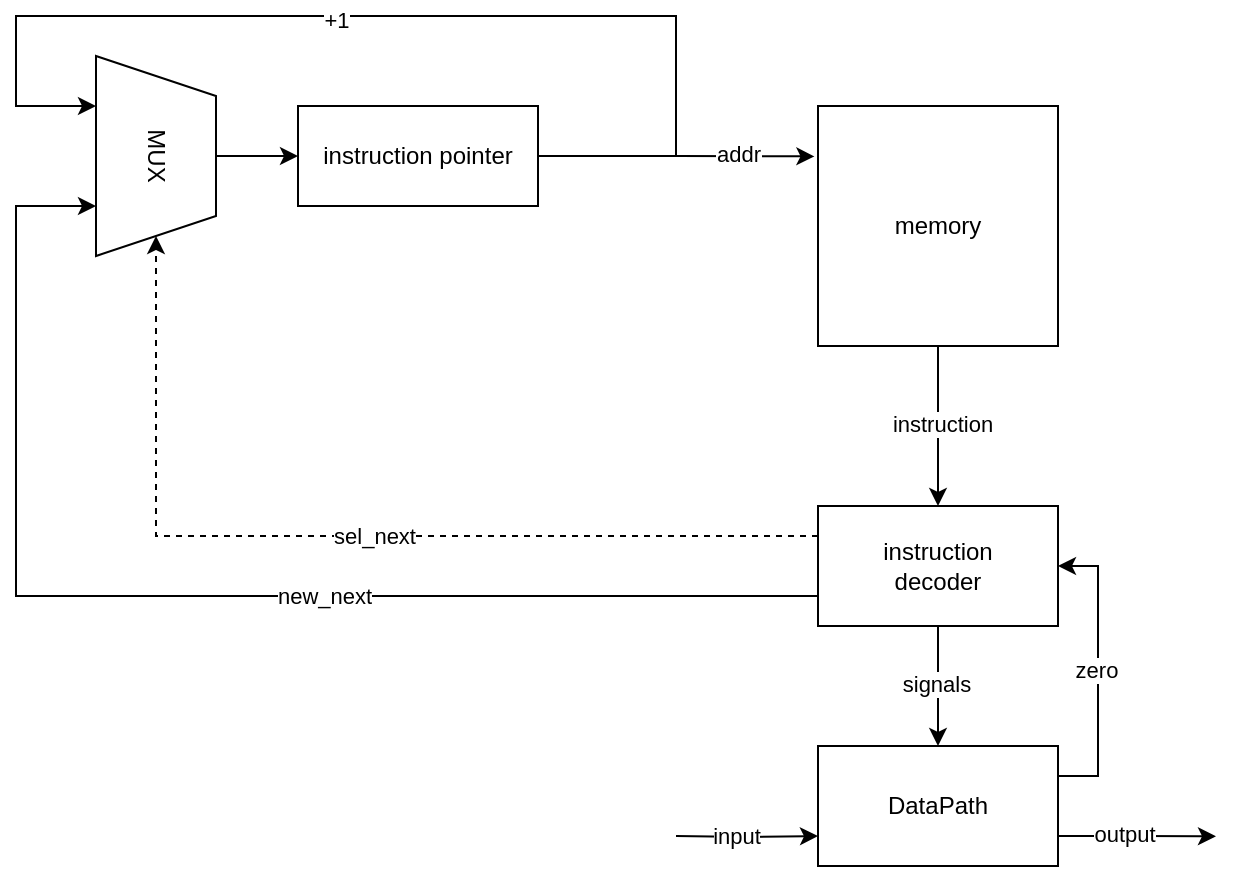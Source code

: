 <mxfile scale="4" border="0" version="24.4.13" type="device">
  <diagram name="Page-1" id="7e0a89b8-554c-2b80-1dc8-d5c74ca68de4">
    <mxGraphModel dx="815" dy="401" grid="1" gridSize="10" guides="1" tooltips="1" connect="1" arrows="1" fold="1" page="1" pageScale="1" pageWidth="1100" pageHeight="850" background="none" math="0" shadow="0">
      <root>
        <mxCell id="0" />
        <mxCell id="1" parent="0" />
        <mxCell id="-yWR_8Fz1VNH52EZXNwn-16" style="edgeStyle=orthogonalEdgeStyle;rounded=0;orthogonalLoop=1;jettySize=auto;html=1;entryX=0.25;entryY=1;entryDx=0;entryDy=0;exitX=1;exitY=0.5;exitDx=0;exitDy=0;" parent="1" source="-yWR_8Fz1VNH52EZXNwn-1" target="-yWR_8Fz1VNH52EZXNwn-13" edge="1">
          <mxGeometry relative="1" as="geometry">
            <Array as="points">
              <mxPoint x="400" y="95" />
              <mxPoint x="400" y="25" />
              <mxPoint x="70" y="25" />
              <mxPoint x="70" y="70" />
            </Array>
          </mxGeometry>
        </mxCell>
        <mxCell id="-yWR_8Fz1VNH52EZXNwn-18" value="+1" style="edgeLabel;html=1;align=center;verticalAlign=middle;resizable=0;points=[];" parent="-yWR_8Fz1VNH52EZXNwn-16" vertex="1" connectable="0">
          <mxGeometry x="0.196" y="2" relative="1" as="geometry">
            <mxPoint x="22" as="offset" />
          </mxGeometry>
        </mxCell>
        <mxCell id="-yWR_8Fz1VNH52EZXNwn-1" value="instruction pointer" style="rounded=0;whiteSpace=wrap;html=1;" parent="1" vertex="1">
          <mxGeometry x="211" y="70" width="120" height="50" as="geometry" />
        </mxCell>
        <mxCell id="-yWR_8Fz1VNH52EZXNwn-6" style="edgeStyle=orthogonalEdgeStyle;rounded=0;orthogonalLoop=1;jettySize=auto;html=1;entryX=0.5;entryY=0;entryDx=0;entryDy=0;" parent="1" source="-yWR_8Fz1VNH52EZXNwn-2" target="-yWR_8Fz1VNH52EZXNwn-5" edge="1">
          <mxGeometry relative="1" as="geometry" />
        </mxCell>
        <mxCell id="RCLMCJXeuHdCGuucF0By-1" value="instruction" style="edgeLabel;html=1;align=center;verticalAlign=middle;resizable=0;points=[];" parent="-yWR_8Fz1VNH52EZXNwn-6" vertex="1" connectable="0">
          <mxGeometry x="-0.032" y="2" relative="1" as="geometry">
            <mxPoint as="offset" />
          </mxGeometry>
        </mxCell>
        <mxCell id="-yWR_8Fz1VNH52EZXNwn-2" value="memory" style="rounded=0;whiteSpace=wrap;html=1;" parent="1" vertex="1">
          <mxGeometry x="471" y="70" width="120" height="120" as="geometry" />
        </mxCell>
        <mxCell id="-yWR_8Fz1VNH52EZXNwn-3" style="edgeStyle=orthogonalEdgeStyle;rounded=0;orthogonalLoop=1;jettySize=auto;html=1;entryX=-0.015;entryY=0.21;entryDx=0;entryDy=0;entryPerimeter=0;" parent="1" source="-yWR_8Fz1VNH52EZXNwn-1" target="-yWR_8Fz1VNH52EZXNwn-2" edge="1">
          <mxGeometry relative="1" as="geometry" />
        </mxCell>
        <mxCell id="RCLMCJXeuHdCGuucF0By-2" value="addr" style="edgeLabel;html=1;align=center;verticalAlign=middle;resizable=0;points=[];" parent="-yWR_8Fz1VNH52EZXNwn-3" vertex="1" connectable="0">
          <mxGeometry x="0.441" y="1" relative="1" as="geometry">
            <mxPoint as="offset" />
          </mxGeometry>
        </mxCell>
        <mxCell id="-yWR_8Fz1VNH52EZXNwn-8" style="edgeStyle=orthogonalEdgeStyle;rounded=0;orthogonalLoop=1;jettySize=auto;html=1;entryX=0.5;entryY=0;entryDx=0;entryDy=0;" parent="1" source="-yWR_8Fz1VNH52EZXNwn-5" target="-yWR_8Fz1VNH52EZXNwn-7" edge="1">
          <mxGeometry relative="1" as="geometry" />
        </mxCell>
        <mxCell id="-yWR_8Fz1VNH52EZXNwn-9" value="signals" style="edgeLabel;html=1;align=center;verticalAlign=middle;resizable=0;points=[];" parent="-yWR_8Fz1VNH52EZXNwn-8" vertex="1" connectable="0">
          <mxGeometry x="-0.033" y="-1" relative="1" as="geometry">
            <mxPoint as="offset" />
          </mxGeometry>
        </mxCell>
        <mxCell id="-yWR_8Fz1VNH52EZXNwn-17" style="edgeStyle=orthogonalEdgeStyle;rounded=0;orthogonalLoop=1;jettySize=auto;html=1;entryX=0.75;entryY=1;entryDx=0;entryDy=0;exitX=0;exitY=0.75;exitDx=0;exitDy=0;" parent="1" source="-yWR_8Fz1VNH52EZXNwn-5" target="-yWR_8Fz1VNH52EZXNwn-13" edge="1">
          <mxGeometry relative="1" as="geometry">
            <Array as="points">
              <mxPoint x="70" y="315" />
              <mxPoint x="70" y="120" />
            </Array>
            <mxPoint x="460" y="320" as="sourcePoint" />
          </mxGeometry>
        </mxCell>
        <mxCell id="RCLMCJXeuHdCGuucF0By-3" value="new_next" style="edgeLabel;html=1;align=center;verticalAlign=middle;resizable=0;points=[];" parent="-yWR_8Fz1VNH52EZXNwn-17" vertex="1" connectable="0">
          <mxGeometry x="-0.222" relative="1" as="geometry">
            <mxPoint as="offset" />
          </mxGeometry>
        </mxCell>
        <mxCell id="RCLMCJXeuHdCGuucF0By-4" style="edgeStyle=orthogonalEdgeStyle;rounded=0;orthogonalLoop=1;jettySize=auto;html=1;exitX=0;exitY=0.25;exitDx=0;exitDy=0;entryX=1;entryY=0.5;entryDx=0;entryDy=0;dashed=1;" parent="1" source="-yWR_8Fz1VNH52EZXNwn-5" target="-yWR_8Fz1VNH52EZXNwn-13" edge="1">
          <mxGeometry relative="1" as="geometry" />
        </mxCell>
        <mxCell id="RCLMCJXeuHdCGuucF0By-5" value="sel_next" style="edgeLabel;html=1;align=center;verticalAlign=middle;resizable=0;points=[];" parent="RCLMCJXeuHdCGuucF0By-4" vertex="1" connectable="0">
          <mxGeometry x="-0.077" relative="1" as="geometry">
            <mxPoint as="offset" />
          </mxGeometry>
        </mxCell>
        <mxCell id="-yWR_8Fz1VNH52EZXNwn-5" value="&lt;div&gt;instruction&lt;/div&gt;&lt;div&gt;decoder&lt;br&gt;&lt;/div&gt;" style="rounded=0;whiteSpace=wrap;html=1;" parent="1" vertex="1">
          <mxGeometry x="471" y="270" width="120" height="60" as="geometry" />
        </mxCell>
        <mxCell id="-yWR_8Fz1VNH52EZXNwn-10" style="edgeStyle=orthogonalEdgeStyle;rounded=0;orthogonalLoop=1;jettySize=auto;html=1;exitX=1;exitY=0.25;exitDx=0;exitDy=0;entryX=1;entryY=0.5;entryDx=0;entryDy=0;" parent="1" source="-yWR_8Fz1VNH52EZXNwn-7" target="-yWR_8Fz1VNH52EZXNwn-5" edge="1">
          <mxGeometry relative="1" as="geometry" />
        </mxCell>
        <mxCell id="-yWR_8Fz1VNH52EZXNwn-11" value="zero" style="edgeLabel;html=1;align=center;verticalAlign=middle;resizable=0;points=[];" parent="-yWR_8Fz1VNH52EZXNwn-10" vertex="1" connectable="0">
          <mxGeometry x="0.014" y="1" relative="1" as="geometry">
            <mxPoint as="offset" />
          </mxGeometry>
        </mxCell>
        <mxCell id="-yWR_8Fz1VNH52EZXNwn-24" style="edgeStyle=orthogonalEdgeStyle;rounded=0;orthogonalLoop=1;jettySize=auto;html=1;exitX=1;exitY=0.75;exitDx=0;exitDy=0;" parent="1" source="-yWR_8Fz1VNH52EZXNwn-7" edge="1">
          <mxGeometry relative="1" as="geometry">
            <mxPoint x="670" y="435.143" as="targetPoint" />
          </mxGeometry>
        </mxCell>
        <mxCell id="-yWR_8Fz1VNH52EZXNwn-25" value="output" style="edgeLabel;html=1;align=center;verticalAlign=middle;resizable=0;points=[];" parent="-yWR_8Fz1VNH52EZXNwn-24" vertex="1" connectable="0">
          <mxGeometry x="-0.174" y="1" relative="1" as="geometry">
            <mxPoint as="offset" />
          </mxGeometry>
        </mxCell>
        <mxCell id="-yWR_8Fz1VNH52EZXNwn-7" value="&lt;div&gt;DataPath&lt;/div&gt;" style="rounded=0;whiteSpace=wrap;html=1;" parent="1" vertex="1">
          <mxGeometry x="471" y="390" width="120" height="60" as="geometry" />
        </mxCell>
        <mxCell id="-yWR_8Fz1VNH52EZXNwn-14" style="edgeStyle=orthogonalEdgeStyle;rounded=0;orthogonalLoop=1;jettySize=auto;html=1;entryX=0;entryY=0.5;entryDx=0;entryDy=0;" parent="1" source="-yWR_8Fz1VNH52EZXNwn-13" target="-yWR_8Fz1VNH52EZXNwn-1" edge="1">
          <mxGeometry relative="1" as="geometry" />
        </mxCell>
        <mxCell id="-yWR_8Fz1VNH52EZXNwn-13" value="MUX" style="shape=trapezoid;perimeter=trapezoidPerimeter;whiteSpace=wrap;html=1;fixedSize=1;rotation=90;" parent="1" vertex="1">
          <mxGeometry x="90" y="65" width="100" height="60" as="geometry" />
        </mxCell>
        <mxCell id="-yWR_8Fz1VNH52EZXNwn-26" style="edgeStyle=orthogonalEdgeStyle;rounded=0;orthogonalLoop=1;jettySize=auto;html=1;entryX=0;entryY=0.75;entryDx=0;entryDy=0;" parent="1" target="-yWR_8Fz1VNH52EZXNwn-7" edge="1">
          <mxGeometry relative="1" as="geometry">
            <mxPoint x="471" y="440.143" as="targetPoint" />
            <mxPoint x="400" y="435" as="sourcePoint" />
          </mxGeometry>
        </mxCell>
        <mxCell id="-yWR_8Fz1VNH52EZXNwn-27" value="input" style="edgeLabel;html=1;align=center;verticalAlign=middle;resizable=0;points=[];" parent="-yWR_8Fz1VNH52EZXNwn-26" vertex="1" connectable="0">
          <mxGeometry x="-0.174" y="1" relative="1" as="geometry">
            <mxPoint as="offset" />
          </mxGeometry>
        </mxCell>
      </root>
    </mxGraphModel>
  </diagram>
</mxfile>
